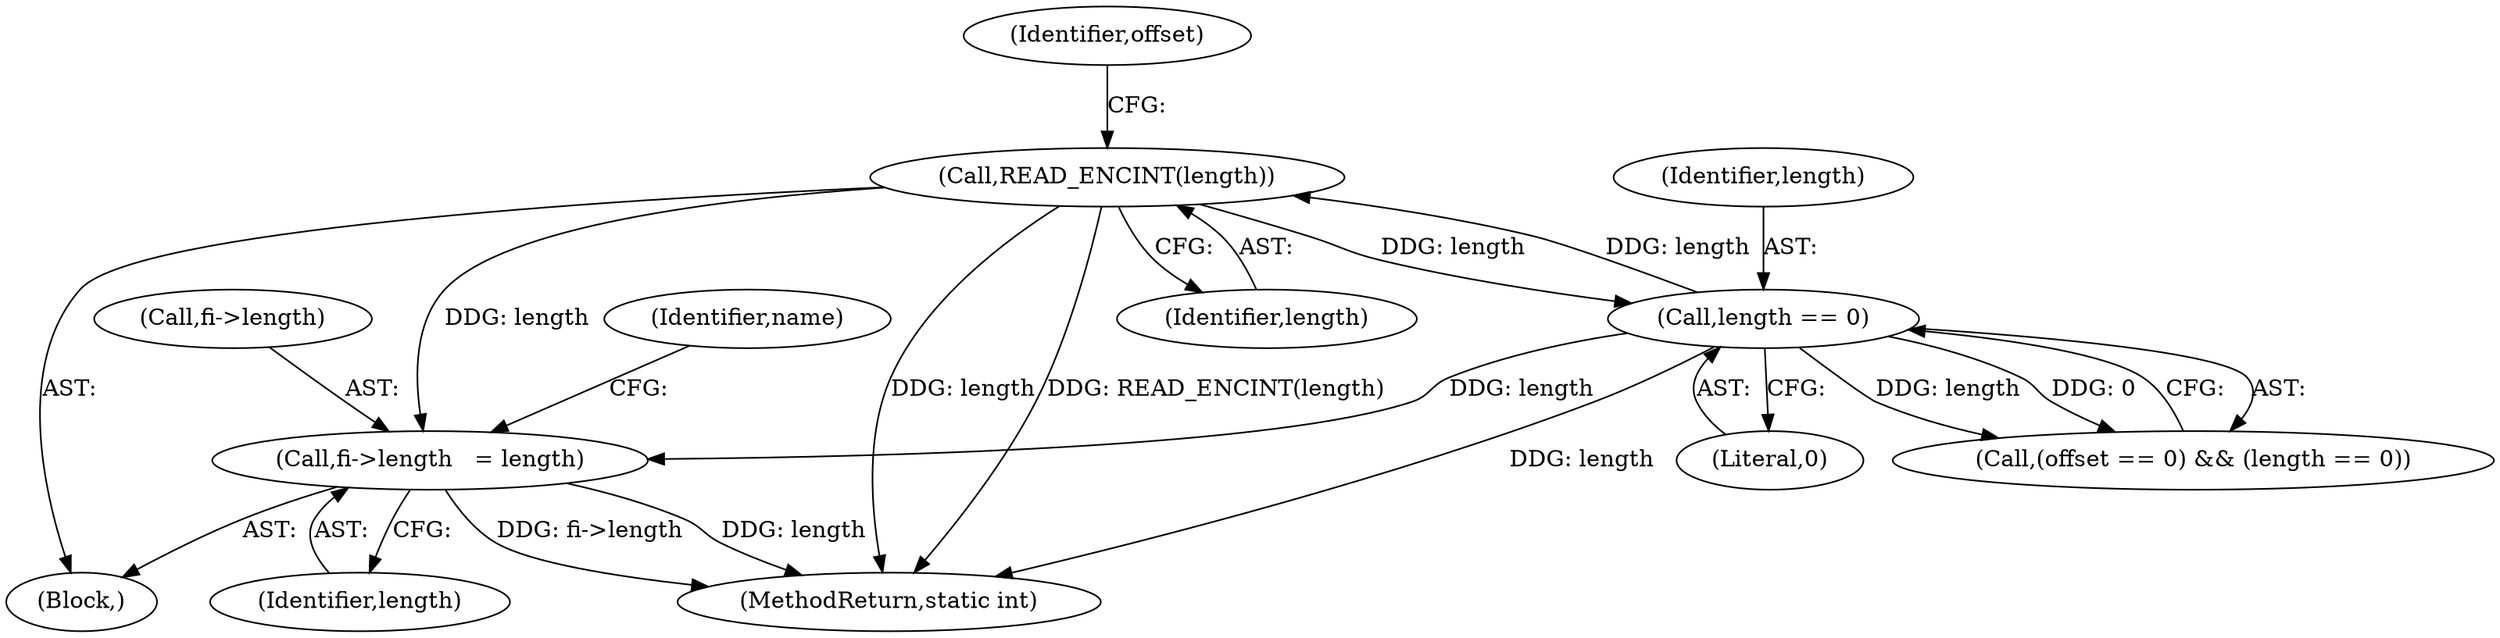 digraph "0_libmspack_8759da8db6ec9e866cb8eb143313f397f925bb4f@pointer" {
"1000890" [label="(Call,fi->length   = length)"];
"1000804" [label="(Call,length == 0)"];
"1000797" [label="(Call,READ_ENCINT(length))"];
"1000805" [label="(Identifier,length)"];
"1000802" [label="(Identifier,offset)"];
"1000770" [label="(Block,)"];
"1000797" [label="(Call,READ_ENCINT(length))"];
"1001071" [label="(MethodReturn,static int)"];
"1000890" [label="(Call,fi->length   = length)"];
"1000891" [label="(Call,fi->length)"];
"1000896" [label="(Identifier,name)"];
"1000798" [label="(Identifier,length)"];
"1000800" [label="(Call,(offset == 0) && (length == 0))"];
"1000804" [label="(Call,length == 0)"];
"1000806" [label="(Literal,0)"];
"1000894" [label="(Identifier,length)"];
"1000890" -> "1000770"  [label="AST: "];
"1000890" -> "1000894"  [label="CFG: "];
"1000891" -> "1000890"  [label="AST: "];
"1000894" -> "1000890"  [label="AST: "];
"1000896" -> "1000890"  [label="CFG: "];
"1000890" -> "1001071"  [label="DDG: fi->length"];
"1000890" -> "1001071"  [label="DDG: length"];
"1000804" -> "1000890"  [label="DDG: length"];
"1000797" -> "1000890"  [label="DDG: length"];
"1000804" -> "1000800"  [label="AST: "];
"1000804" -> "1000806"  [label="CFG: "];
"1000805" -> "1000804"  [label="AST: "];
"1000806" -> "1000804"  [label="AST: "];
"1000800" -> "1000804"  [label="CFG: "];
"1000804" -> "1001071"  [label="DDG: length"];
"1000804" -> "1000797"  [label="DDG: length"];
"1000804" -> "1000800"  [label="DDG: length"];
"1000804" -> "1000800"  [label="DDG: 0"];
"1000797" -> "1000804"  [label="DDG: length"];
"1000797" -> "1000770"  [label="AST: "];
"1000797" -> "1000798"  [label="CFG: "];
"1000798" -> "1000797"  [label="AST: "];
"1000802" -> "1000797"  [label="CFG: "];
"1000797" -> "1001071"  [label="DDG: length"];
"1000797" -> "1001071"  [label="DDG: READ_ENCINT(length)"];
}
